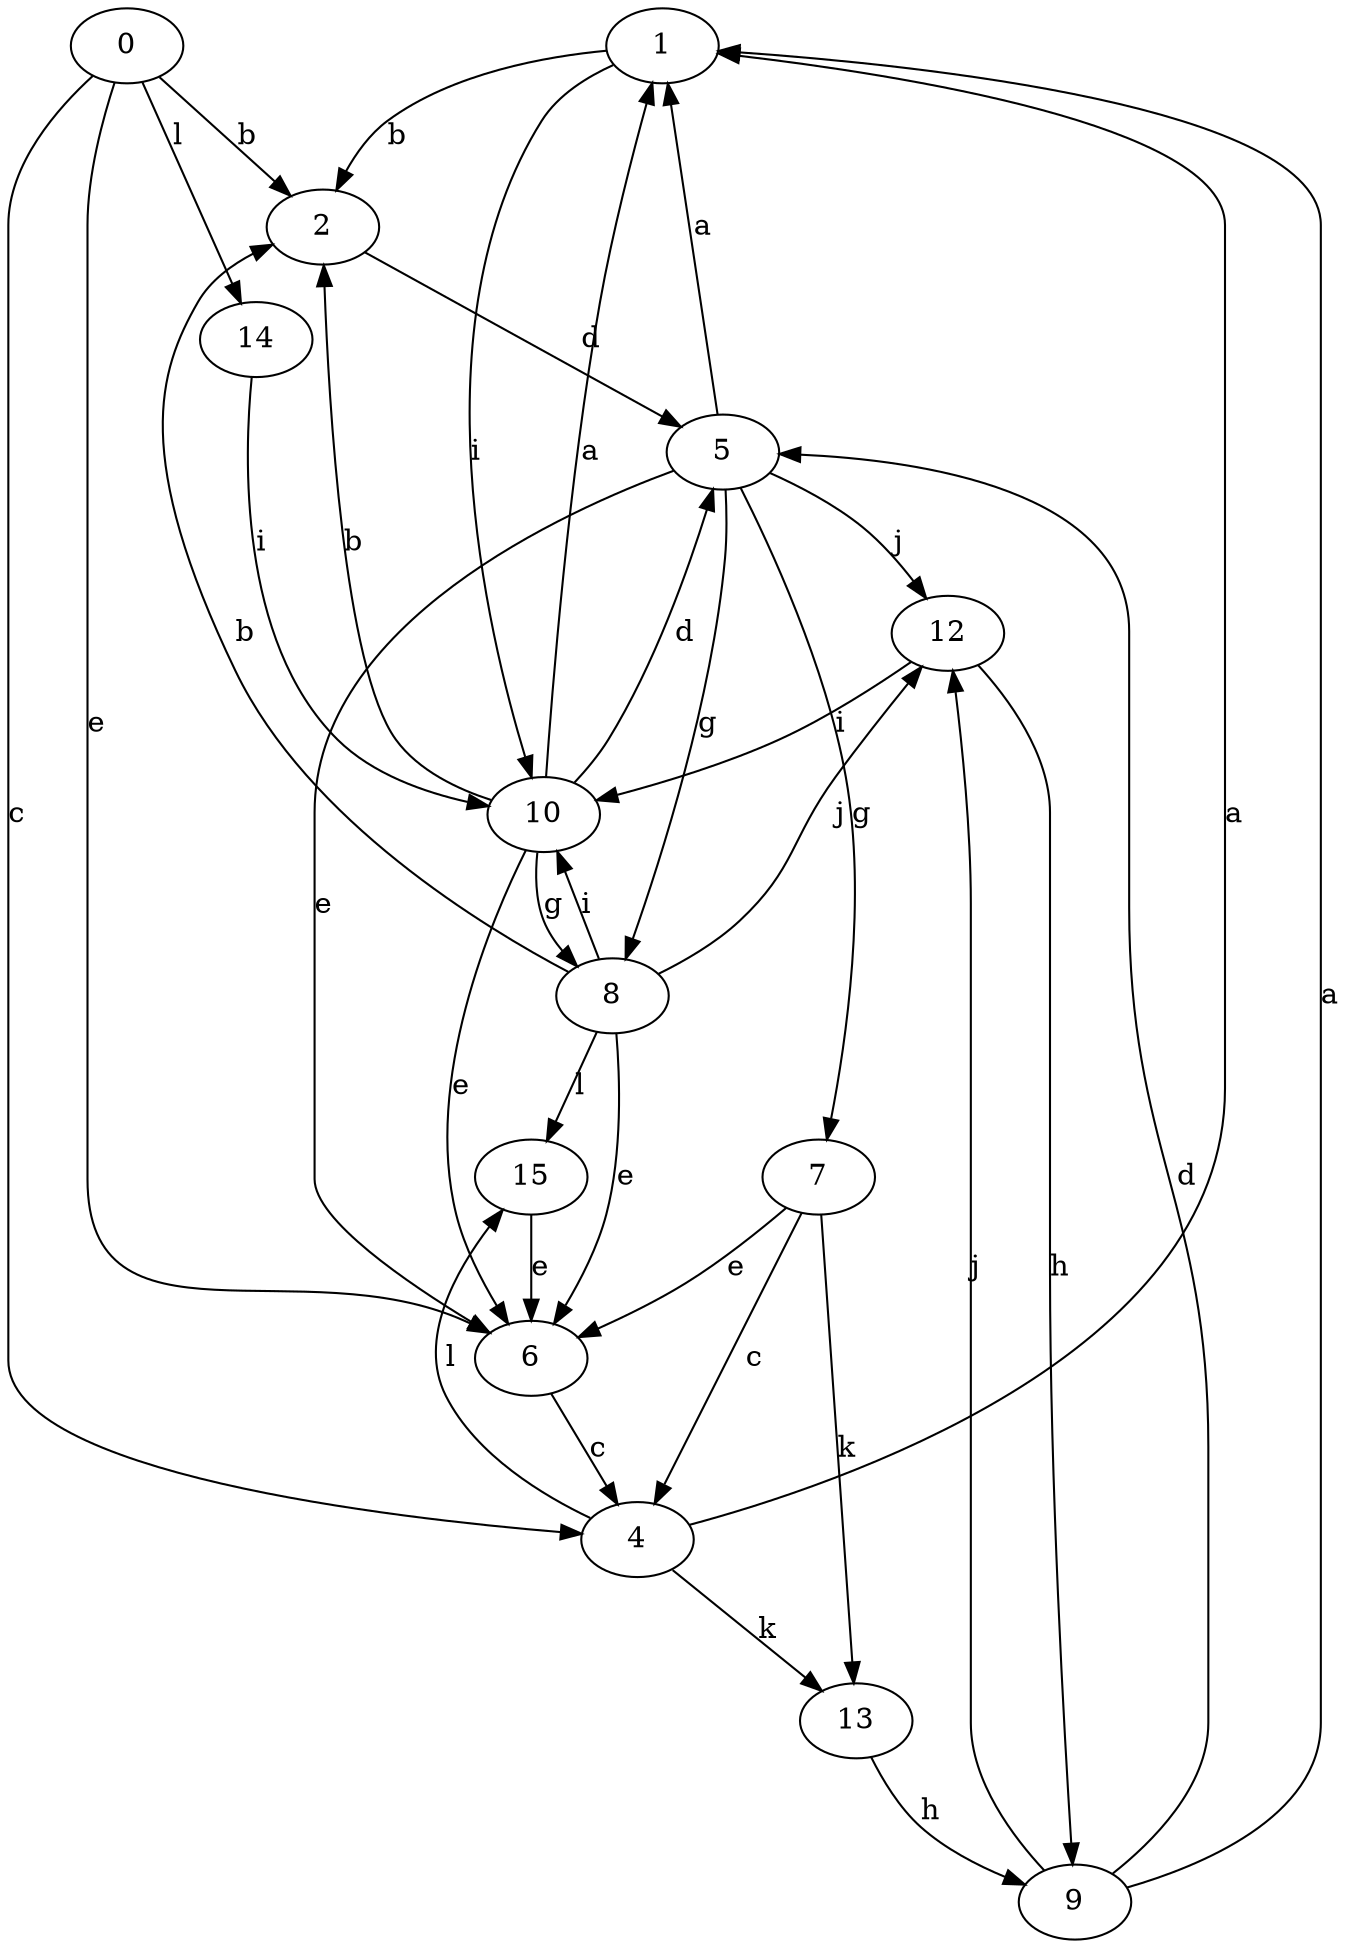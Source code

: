 strict digraph  {
1;
2;
0;
4;
5;
6;
7;
8;
9;
10;
12;
13;
14;
15;
1 -> 2  [label=b];
1 -> 10  [label=i];
2 -> 5  [label=d];
0 -> 2  [label=b];
0 -> 4  [label=c];
0 -> 6  [label=e];
0 -> 14  [label=l];
4 -> 1  [label=a];
4 -> 13  [label=k];
4 -> 15  [label=l];
5 -> 1  [label=a];
5 -> 6  [label=e];
5 -> 7  [label=g];
5 -> 8  [label=g];
5 -> 12  [label=j];
6 -> 4  [label=c];
7 -> 4  [label=c];
7 -> 6  [label=e];
7 -> 13  [label=k];
8 -> 2  [label=b];
8 -> 6  [label=e];
8 -> 10  [label=i];
8 -> 12  [label=j];
8 -> 15  [label=l];
9 -> 1  [label=a];
9 -> 5  [label=d];
9 -> 12  [label=j];
10 -> 1  [label=a];
10 -> 2  [label=b];
10 -> 5  [label=d];
10 -> 6  [label=e];
10 -> 8  [label=g];
12 -> 9  [label=h];
12 -> 10  [label=i];
13 -> 9  [label=h];
14 -> 10  [label=i];
15 -> 6  [label=e];
}
